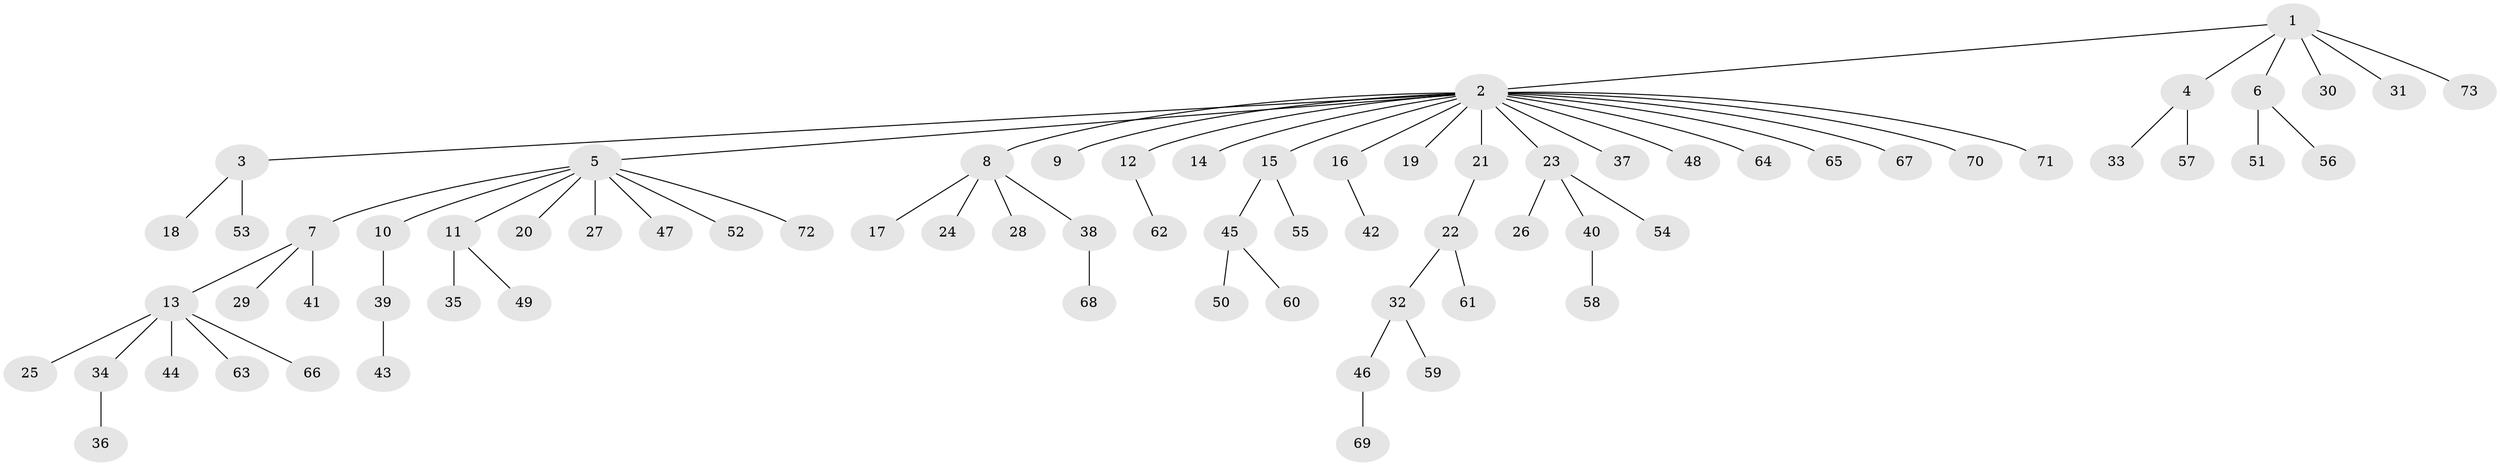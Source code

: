 // coarse degree distribution, {5: 0.01818181818181818, 20: 0.01818181818181818, 2: 0.12727272727272726, 9: 0.01818181818181818, 8: 0.01818181818181818, 4: 0.03636363636363636, 1: 0.7454545454545455, 3: 0.01818181818181818}
// Generated by graph-tools (version 1.1) at 2025/51/02/27/25 19:51:55]
// undirected, 73 vertices, 72 edges
graph export_dot {
graph [start="1"]
  node [color=gray90,style=filled];
  1;
  2;
  3;
  4;
  5;
  6;
  7;
  8;
  9;
  10;
  11;
  12;
  13;
  14;
  15;
  16;
  17;
  18;
  19;
  20;
  21;
  22;
  23;
  24;
  25;
  26;
  27;
  28;
  29;
  30;
  31;
  32;
  33;
  34;
  35;
  36;
  37;
  38;
  39;
  40;
  41;
  42;
  43;
  44;
  45;
  46;
  47;
  48;
  49;
  50;
  51;
  52;
  53;
  54;
  55;
  56;
  57;
  58;
  59;
  60;
  61;
  62;
  63;
  64;
  65;
  66;
  67;
  68;
  69;
  70;
  71;
  72;
  73;
  1 -- 2;
  1 -- 4;
  1 -- 6;
  1 -- 30;
  1 -- 31;
  1 -- 73;
  2 -- 3;
  2 -- 5;
  2 -- 8;
  2 -- 9;
  2 -- 12;
  2 -- 14;
  2 -- 15;
  2 -- 16;
  2 -- 19;
  2 -- 21;
  2 -- 23;
  2 -- 37;
  2 -- 48;
  2 -- 64;
  2 -- 65;
  2 -- 67;
  2 -- 70;
  2 -- 71;
  3 -- 18;
  3 -- 53;
  4 -- 33;
  4 -- 57;
  5 -- 7;
  5 -- 10;
  5 -- 11;
  5 -- 20;
  5 -- 27;
  5 -- 47;
  5 -- 52;
  5 -- 72;
  6 -- 51;
  6 -- 56;
  7 -- 13;
  7 -- 29;
  7 -- 41;
  8 -- 17;
  8 -- 24;
  8 -- 28;
  8 -- 38;
  10 -- 39;
  11 -- 35;
  11 -- 49;
  12 -- 62;
  13 -- 25;
  13 -- 34;
  13 -- 44;
  13 -- 63;
  13 -- 66;
  15 -- 45;
  15 -- 55;
  16 -- 42;
  21 -- 22;
  22 -- 32;
  22 -- 61;
  23 -- 26;
  23 -- 40;
  23 -- 54;
  32 -- 46;
  32 -- 59;
  34 -- 36;
  38 -- 68;
  39 -- 43;
  40 -- 58;
  45 -- 50;
  45 -- 60;
  46 -- 69;
}
